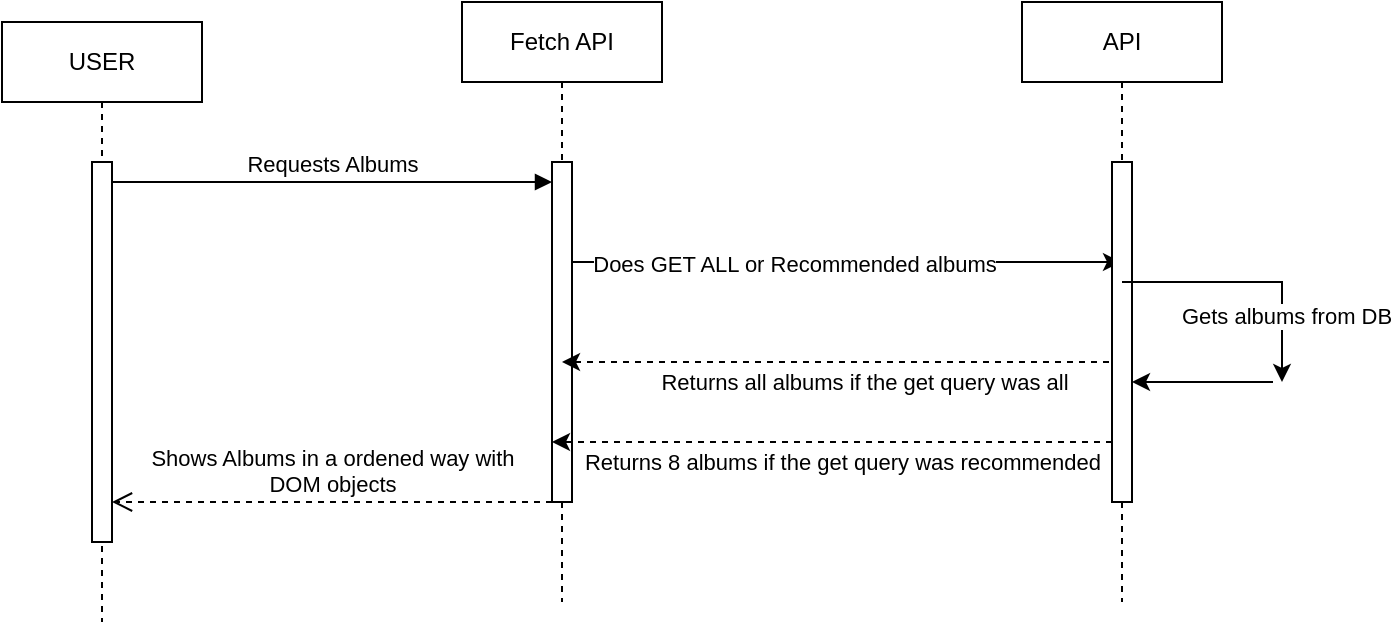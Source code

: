 <mxfile version="24.6.4" type="device">
  <diagram name="Page-1" id="2YBvvXClWsGukQMizWep">
    <mxGraphModel dx="2074" dy="1106" grid="1" gridSize="10" guides="1" tooltips="1" connect="1" arrows="1" fold="1" page="1" pageScale="1" pageWidth="850" pageHeight="1100" math="0" shadow="0">
      <root>
        <mxCell id="0" />
        <mxCell id="1" parent="0" />
        <mxCell id="aM9ryv3xv72pqoxQDRHE-1" value="USER" style="shape=umlLifeline;perimeter=lifelinePerimeter;whiteSpace=wrap;html=1;container=0;dropTarget=0;collapsible=0;recursiveResize=0;outlineConnect=0;portConstraint=eastwest;newEdgeStyle={&quot;edgeStyle&quot;:&quot;elbowEdgeStyle&quot;,&quot;elbow&quot;:&quot;vertical&quot;,&quot;curved&quot;:0,&quot;rounded&quot;:0};" parent="1" vertex="1">
          <mxGeometry x="50" y="40" width="100" height="300" as="geometry" />
        </mxCell>
        <mxCell id="aM9ryv3xv72pqoxQDRHE-2" value="" style="html=1;points=[];perimeter=orthogonalPerimeter;outlineConnect=0;targetShapes=umlLifeline;portConstraint=eastwest;newEdgeStyle={&quot;edgeStyle&quot;:&quot;elbowEdgeStyle&quot;,&quot;elbow&quot;:&quot;vertical&quot;,&quot;curved&quot;:0,&quot;rounded&quot;:0};" parent="aM9ryv3xv72pqoxQDRHE-1" vertex="1">
          <mxGeometry x="45" y="70" width="10" height="190" as="geometry" />
        </mxCell>
        <mxCell id="aM9ryv3xv72pqoxQDRHE-5" value="Fetch API" style="shape=umlLifeline;perimeter=lifelinePerimeter;whiteSpace=wrap;html=1;container=0;dropTarget=0;collapsible=0;recursiveResize=0;outlineConnect=0;portConstraint=eastwest;newEdgeStyle={&quot;edgeStyle&quot;:&quot;elbowEdgeStyle&quot;,&quot;elbow&quot;:&quot;vertical&quot;,&quot;curved&quot;:0,&quot;rounded&quot;:0};" parent="1" vertex="1">
          <mxGeometry x="280" y="30" width="100" height="300" as="geometry" />
        </mxCell>
        <mxCell id="aM9ryv3xv72pqoxQDRHE-6" value="" style="html=1;points=[];perimeter=orthogonalPerimeter;outlineConnect=0;targetShapes=umlLifeline;portConstraint=eastwest;newEdgeStyle={&quot;edgeStyle&quot;:&quot;elbowEdgeStyle&quot;,&quot;elbow&quot;:&quot;vertical&quot;,&quot;curved&quot;:0,&quot;rounded&quot;:0};" parent="aM9ryv3xv72pqoxQDRHE-5" vertex="1">
          <mxGeometry x="45" y="80" width="10" height="170" as="geometry" />
        </mxCell>
        <mxCell id="aM9ryv3xv72pqoxQDRHE-7" value="Requests Albums" style="html=1;verticalAlign=bottom;endArrow=block;edgeStyle=elbowEdgeStyle;elbow=vertical;curved=0;rounded=0;" parent="1" source="aM9ryv3xv72pqoxQDRHE-2" target="aM9ryv3xv72pqoxQDRHE-6" edge="1">
          <mxGeometry relative="1" as="geometry">
            <mxPoint x="195" y="130" as="sourcePoint" />
            <Array as="points">
              <mxPoint x="180" y="120" />
            </Array>
          </mxGeometry>
        </mxCell>
        <mxCell id="aM9ryv3xv72pqoxQDRHE-8" value="Shows Albums in a ordened way with &lt;br&gt;DOM objects" style="html=1;verticalAlign=bottom;endArrow=open;dashed=1;endSize=8;edgeStyle=elbowEdgeStyle;elbow=vertical;curved=0;rounded=0;" parent="1" source="aM9ryv3xv72pqoxQDRHE-6" target="aM9ryv3xv72pqoxQDRHE-2" edge="1">
          <mxGeometry relative="1" as="geometry">
            <mxPoint x="195" y="205" as="targetPoint" />
            <Array as="points">
              <mxPoint x="190" y="280" />
            </Array>
          </mxGeometry>
        </mxCell>
        <mxCell id="yPbxAwSrSoSEzMs2KVjj-8" value="" style="edgeStyle=elbowEdgeStyle;rounded=0;orthogonalLoop=1;jettySize=auto;html=1;elbow=vertical;curved=0;dashed=1;" parent="1" source="yPbxAwSrSoSEzMs2KVjj-9" target="aM9ryv3xv72pqoxQDRHE-5" edge="1">
          <mxGeometry relative="1" as="geometry">
            <Array as="points">
              <mxPoint x="490" y="210" />
              <mxPoint x="510" y="195" />
            </Array>
          </mxGeometry>
        </mxCell>
        <mxCell id="yPbxAwSrSoSEzMs2KVjj-14" value="Returns all albums if the get query was all" style="edgeLabel;html=1;align=center;verticalAlign=middle;resizable=0;points=[];" parent="yPbxAwSrSoSEzMs2KVjj-8" vertex="1" connectable="0">
          <mxGeometry x="0.096" relative="1" as="geometry">
            <mxPoint x="24" y="10" as="offset" />
          </mxGeometry>
        </mxCell>
        <mxCell id="yPbxAwSrSoSEzMs2KVjj-7" value="" style="edgeStyle=elbowEdgeStyle;rounded=0;orthogonalLoop=1;jettySize=auto;html=1;elbow=vertical;curved=0;" parent="1" source="aM9ryv3xv72pqoxQDRHE-6" target="yPbxAwSrSoSEzMs2KVjj-9" edge="1">
          <mxGeometry relative="1" as="geometry">
            <Array as="points">
              <mxPoint x="490" y="160" />
            </Array>
          </mxGeometry>
        </mxCell>
        <mxCell id="yPbxAwSrSoSEzMs2KVjj-13" value="&lt;div&gt;Does GET ALL or Recommended albums&lt;/div&gt;" style="edgeLabel;html=1;align=center;verticalAlign=middle;resizable=0;points=[];" parent="yPbxAwSrSoSEzMs2KVjj-7" vertex="1" connectable="0">
          <mxGeometry x="-0.191" y="-1" relative="1" as="geometry">
            <mxPoint as="offset" />
          </mxGeometry>
        </mxCell>
        <mxCell id="yPbxAwSrSoSEzMs2KVjj-9" value="API" style="shape=umlLifeline;perimeter=lifelinePerimeter;whiteSpace=wrap;html=1;container=0;dropTarget=0;collapsible=0;recursiveResize=0;outlineConnect=0;portConstraint=eastwest;newEdgeStyle={&quot;edgeStyle&quot;:&quot;elbowEdgeStyle&quot;,&quot;elbow&quot;:&quot;vertical&quot;,&quot;curved&quot;:0,&quot;rounded&quot;:0};" parent="1" vertex="1">
          <mxGeometry x="560" y="30" width="100" height="300" as="geometry" />
        </mxCell>
        <mxCell id="yPbxAwSrSoSEzMs2KVjj-10" value="" style="html=1;points=[];perimeter=orthogonalPerimeter;outlineConnect=0;targetShapes=umlLifeline;portConstraint=eastwest;newEdgeStyle={&quot;edgeStyle&quot;:&quot;elbowEdgeStyle&quot;,&quot;elbow&quot;:&quot;vertical&quot;,&quot;curved&quot;:0,&quot;rounded&quot;:0};" parent="yPbxAwSrSoSEzMs2KVjj-9" vertex="1">
          <mxGeometry x="45" y="80" width="10" height="170" as="geometry" />
        </mxCell>
        <mxCell id="yPbxAwSrSoSEzMs2KVjj-16" value="" style="edgeStyle=elbowEdgeStyle;rounded=0;orthogonalLoop=1;jettySize=auto;html=1;elbow=vertical;curved=0;" parent="yPbxAwSrSoSEzMs2KVjj-9" edge="1">
          <mxGeometry relative="1" as="geometry">
            <mxPoint x="60.5" y="190" as="sourcePoint" />
            <mxPoint x="55" y="190" as="targetPoint" />
            <Array as="points">
              <mxPoint x="125.5" y="190" />
            </Array>
          </mxGeometry>
        </mxCell>
        <mxCell id="yPbxAwSrSoSEzMs2KVjj-17" value="" style="edgeStyle=elbowEdgeStyle;rounded=0;orthogonalLoop=1;jettySize=auto;html=1;elbow=vertical;curved=0;" parent="1" source="yPbxAwSrSoSEzMs2KVjj-9" edge="1">
          <mxGeometry relative="1" as="geometry">
            <mxPoint x="645.5" y="170" as="sourcePoint" />
            <mxPoint x="690" y="220" as="targetPoint" />
            <Array as="points">
              <mxPoint x="710.5" y="170" />
            </Array>
          </mxGeometry>
        </mxCell>
        <mxCell id="yPbxAwSrSoSEzMs2KVjj-18" value="Gets albums from DB" style="edgeLabel;html=1;align=center;verticalAlign=middle;resizable=0;points=[];" parent="yPbxAwSrSoSEzMs2KVjj-17" vertex="1" connectable="0">
          <mxGeometry x="0.494" y="2" relative="1" as="geometry">
            <mxPoint as="offset" />
          </mxGeometry>
        </mxCell>
        <mxCell id="aiJP0raHoYiQwwX0WzM7-2" value="" style="edgeStyle=elbowEdgeStyle;rounded=0;orthogonalLoop=1;jettySize=auto;html=1;elbow=vertical;curved=0;dashed=1;" edge="1" parent="1">
          <mxGeometry relative="1" as="geometry">
            <Array as="points">
              <mxPoint x="485" y="250" />
              <mxPoint x="505" y="235" />
            </Array>
            <mxPoint x="605" y="250" as="sourcePoint" />
            <mxPoint x="325" y="250" as="targetPoint" />
          </mxGeometry>
        </mxCell>
        <mxCell id="aiJP0raHoYiQwwX0WzM7-3" value="Returns 8 albums if the get query was recommended" style="edgeLabel;html=1;align=center;verticalAlign=middle;resizable=0;points=[];" vertex="1" connectable="0" parent="aiJP0raHoYiQwwX0WzM7-2">
          <mxGeometry x="0.096" relative="1" as="geometry">
            <mxPoint x="18" y="10" as="offset" />
          </mxGeometry>
        </mxCell>
      </root>
    </mxGraphModel>
  </diagram>
</mxfile>
